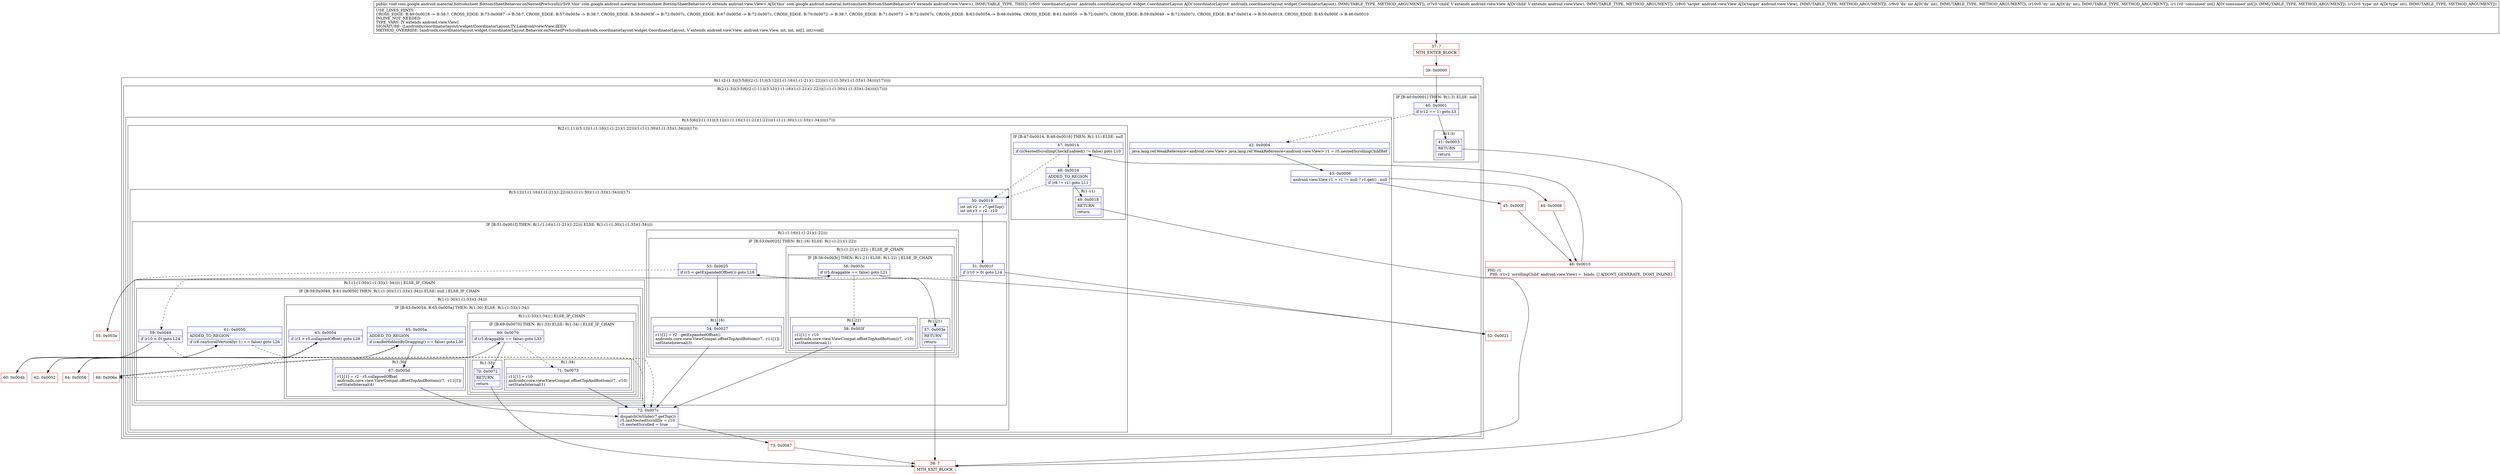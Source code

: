 digraph "CFG forcom.google.android.material.bottomsheet.BottomSheetBehavior.onNestedPreScroll(Landroidx\/coordinatorlayout\/widget\/CoordinatorLayout;Landroid\/view\/View;Landroid\/view\/View;II[II)V" {
subgraph cluster_Region_1841169821 {
label = "R(1:(2:(1:3)|(3:5|6|(2:(1:11)|(3:12|(1:(1:16)(1:(1:21)(1:22)))(1:(1:(1:30)(1:(1:33)(1:34))))|17)))))";
node [shape=record,color=blue];
subgraph cluster_Region_678680618 {
label = "R(2:(1:3)|(3:5|6|(2:(1:11)|(3:12|(1:(1:16)(1:(1:21)(1:22)))(1:(1:(1:30)(1:(1:33)(1:34))))|17))))";
node [shape=record,color=blue];
subgraph cluster_IfRegion_435305659 {
label = "IF [B:40:0x0001] THEN: R(1:3) ELSE: null";
node [shape=record,color=blue];
Node_40 [shape=record,label="{40\:\ 0x0001|if (r12 == 1) goto L3\l}"];
subgraph cluster_Region_1549882869 {
label = "R(1:3)";
node [shape=record,color=blue];
Node_41 [shape=record,label="{41\:\ 0x0003|RETURN\l|return\l}"];
}
}
subgraph cluster_Region_1250454009 {
label = "R(3:5|6|(2:(1:11)|(3:12|(1:(1:16)(1:(1:21)(1:22)))(1:(1:(1:30)(1:(1:33)(1:34))))|17)))";
node [shape=record,color=blue];
Node_42 [shape=record,label="{42\:\ 0x0004|java.lang.ref.WeakReference\<android.view.View\> java.lang.ref.WeakReference\<android.view.View\> r1 = r5.nestedScrollingChildRef\l}"];
Node_43 [shape=record,label="{43\:\ 0x0006|android.view.View r1 = r1 != null ? r1.get() : null\l}"];
subgraph cluster_Region_1097740553 {
label = "R(2:(1:11)|(3:12|(1:(1:16)(1:(1:21)(1:22)))(1:(1:(1:30)(1:(1:33)(1:34))))|17))";
node [shape=record,color=blue];
subgraph cluster_IfRegion_1031898786 {
label = "IF [B:47:0x0014, B:48:0x0016] THEN: R(1:11) ELSE: null";
node [shape=record,color=blue];
Node_47 [shape=record,label="{47\:\ 0x0014|if (isNestedScrollingCheckEnabled() != false) goto L10\l}"];
Node_48 [shape=record,label="{48\:\ 0x0016|ADDED_TO_REGION\l|if (r8 != r1) goto L11\l}"];
subgraph cluster_Region_2003436422 {
label = "R(1:11)";
node [shape=record,color=blue];
Node_49 [shape=record,label="{49\:\ 0x0018|RETURN\l|return\l}"];
}
}
subgraph cluster_Region_1791896975 {
label = "R(3:12|(1:(1:16)(1:(1:21)(1:22)))(1:(1:(1:30)(1:(1:33)(1:34))))|17)";
node [shape=record,color=blue];
Node_50 [shape=record,label="{50\:\ 0x0019|int int r2 = r7.getTop()\lint int r3 = r2 \- r10\l}"];
subgraph cluster_IfRegion_2146823732 {
label = "IF [B:51:0x001f] THEN: R(1:(1:16)(1:(1:21)(1:22))) ELSE: R(1:(1:(1:30)(1:(1:33)(1:34))))";
node [shape=record,color=blue];
Node_51 [shape=record,label="{51\:\ 0x001f|if (r10 \> 0) goto L14\l}"];
subgraph cluster_Region_703451842 {
label = "R(1:(1:16)(1:(1:21)(1:22)))";
node [shape=record,color=blue];
subgraph cluster_IfRegion_1183445227 {
label = "IF [B:53:0x0025] THEN: R(1:16) ELSE: R(1:(1:21)(1:22))";
node [shape=record,color=blue];
Node_53 [shape=record,label="{53\:\ 0x0025|if (r3 \< getExpandedOffset()) goto L16\l}"];
subgraph cluster_Region_2118301118 {
label = "R(1:16)";
node [shape=record,color=blue];
Node_54 [shape=record,label="{54\:\ 0x0027|r11[1] = r2 \- getExpandedOffset()\landroidx.core.view.ViewCompat.offsetTopAndBottom(r7, \-r11[1])\lsetStateInternal(3)\l}"];
}
subgraph cluster_Region_423319695 {
label = "R(1:(1:21)(1:22)) | ELSE_IF_CHAIN\l";
node [shape=record,color=blue];
subgraph cluster_IfRegion_1055526429 {
label = "IF [B:56:0x003c] THEN: R(1:21) ELSE: R(1:22) | ELSE_IF_CHAIN\l";
node [shape=record,color=blue];
Node_56 [shape=record,label="{56\:\ 0x003c|if (r5.draggable == false) goto L21\l}"];
subgraph cluster_Region_1857995706 {
label = "R(1:21)";
node [shape=record,color=blue];
Node_57 [shape=record,label="{57\:\ 0x003e|RETURN\l|return\l}"];
}
subgraph cluster_Region_688023405 {
label = "R(1:22)";
node [shape=record,color=blue];
Node_58 [shape=record,label="{58\:\ 0x003f|r11[1] = r10\landroidx.core.view.ViewCompat.offsetTopAndBottom(r7, \-r10)\lsetStateInternal(1)\l}"];
}
}
}
}
}
subgraph cluster_Region_1790885346 {
label = "R(1:(1:(1:30)(1:(1:33)(1:34)))) | ELSE_IF_CHAIN\l";
node [shape=record,color=blue];
subgraph cluster_IfRegion_72010830 {
label = "IF [B:59:0x0049, B:61:0x0050] THEN: R(1:(1:30)(1:(1:33)(1:34))) ELSE: null | ELSE_IF_CHAIN\l";
node [shape=record,color=blue];
Node_59 [shape=record,label="{59\:\ 0x0049|if (r10 \< 0) goto L24\l}"];
Node_61 [shape=record,label="{61\:\ 0x0050|ADDED_TO_REGION\l|if (r8.canScrollVertically(\-1) == false) goto L26\l}"];
subgraph cluster_Region_485588078 {
label = "R(1:(1:30)(1:(1:33)(1:34)))";
node [shape=record,color=blue];
subgraph cluster_IfRegion_1563434976 {
label = "IF [B:63:0x0054, B:65:0x005a] THEN: R(1:30) ELSE: R(1:(1:33)(1:34))";
node [shape=record,color=blue];
Node_63 [shape=record,label="{63\:\ 0x0054|if (r3 \> r5.collapsedOffset) goto L28\l}"];
Node_65 [shape=record,label="{65\:\ 0x005a|ADDED_TO_REGION\l|if (canBeHiddenByDragging() == false) goto L30\l}"];
subgraph cluster_Region_2005720110 {
label = "R(1:30)";
node [shape=record,color=blue];
Node_67 [shape=record,label="{67\:\ 0x005d|r11[1] = r2 \- r5.collapsedOffset\landroidx.core.view.ViewCompat.offsetTopAndBottom(r7, \-r11[1])\lsetStateInternal(4)\l}"];
}
subgraph cluster_Region_653412754 {
label = "R(1:(1:33)(1:34)) | ELSE_IF_CHAIN\l";
node [shape=record,color=blue];
subgraph cluster_IfRegion_960278787 {
label = "IF [B:69:0x0070] THEN: R(1:33) ELSE: R(1:34) | ELSE_IF_CHAIN\l";
node [shape=record,color=blue];
Node_69 [shape=record,label="{69\:\ 0x0070|if (r5.draggable == false) goto L33\l}"];
subgraph cluster_Region_1799762646 {
label = "R(1:33)";
node [shape=record,color=blue];
Node_70 [shape=record,label="{70\:\ 0x0072|RETURN\l|return\l}"];
}
subgraph cluster_Region_2093167068 {
label = "R(1:34)";
node [shape=record,color=blue];
Node_71 [shape=record,label="{71\:\ 0x0073|r11[1] = r10\landroidx.core.view.ViewCompat.offsetTopAndBottom(r7, \-r10)\lsetStateInternal(1)\l}"];
}
}
}
}
}
}
}
}
Node_72 [shape=record,label="{72\:\ 0x007c|dispatchOnSlide(r7.getTop())\lr5.lastNestedScrollDy = r10\lr5.nestedScrolled = true\l}"];
}
}
}
}
}
Node_37 [shape=record,color=red,label="{37\:\ ?|MTH_ENTER_BLOCK\l}"];
Node_39 [shape=record,color=red,label="{39\:\ 0x0000}"];
Node_38 [shape=record,color=red,label="{38\:\ ?|MTH_EXIT_BLOCK\l}"];
Node_44 [shape=record,color=red,label="{44\:\ 0x0008}"];
Node_46 [shape=record,color=red,label="{46\:\ 0x0010|PHI: r1 \l  PHI: (r1v2 'scrollingChild' android.view.View) =  binds: [] A[DONT_GENERATE, DONT_INLINE]\l}"];
Node_52 [shape=record,color=red,label="{52\:\ 0x0021}"];
Node_73 [shape=record,color=red,label="{73\:\ 0x0087}"];
Node_55 [shape=record,color=red,label="{55\:\ 0x003a}"];
Node_60 [shape=record,color=red,label="{60\:\ 0x004b}"];
Node_62 [shape=record,color=red,label="{62\:\ 0x0052}"];
Node_64 [shape=record,color=red,label="{64\:\ 0x0056}"];
Node_68 [shape=record,color=red,label="{68\:\ 0x006e}"];
Node_45 [shape=record,color=red,label="{45\:\ 0x000f}"];
MethodNode[shape=record,label="{public void com.google.android.material.bottomsheet.BottomSheetBehavior.onNestedPreScroll((r5v0 'this' com.google.android.material.bottomsheet.BottomSheetBehavior\<V extends android.view.View\> A[D('this' com.google.android.material.bottomsheet.BottomSheetBehavior\<V extends android.view.View\>), IMMUTABLE_TYPE, THIS]), (r6v0 'coordinatorLayout' androidx.coordinatorlayout.widget.CoordinatorLayout A[D('coordinatorLayout' androidx.coordinatorlayout.widget.CoordinatorLayout), IMMUTABLE_TYPE, METHOD_ARGUMENT]), (r7v0 'child' V extends android.view.View A[D('child' V extends android.view.View), IMMUTABLE_TYPE, METHOD_ARGUMENT]), (r8v0 'target' android.view.View A[D('target' android.view.View), IMMUTABLE_TYPE, METHOD_ARGUMENT]), (r9v0 'dx' int A[D('dx' int), IMMUTABLE_TYPE, METHOD_ARGUMENT]), (r10v0 'dy' int A[D('dy' int), IMMUTABLE_TYPE, METHOD_ARGUMENT]), (r11v0 'consumed' int[] A[D('consumed' int[]), IMMUTABLE_TYPE, METHOD_ARGUMENT]), (r12v0 'type' int A[D('type' int), IMMUTABLE_TYPE, METHOD_ARGUMENT]))  | USE_LINES_HINTS\lCROSS_EDGE: B:49:0x0018 \-\> B:38:?, CROSS_EDGE: B:73:0x0087 \-\> B:38:?, CROSS_EDGE: B:57:0x003e \-\> B:38:?, CROSS_EDGE: B:58:0x003f \-\> B:72:0x007c, CROSS_EDGE: B:67:0x005d \-\> B:72:0x007c, CROSS_EDGE: B:70:0x0072 \-\> B:38:?, CROSS_EDGE: B:71:0x0073 \-\> B:72:0x007c, CROSS_EDGE: B:63:0x0054 \-\> B:68:0x006e, CROSS_EDGE: B:61:0x0050 \-\> B:72:0x007c, CROSS_EDGE: B:59:0x0049 \-\> B:72:0x007c, CROSS_EDGE: B:47:0x0014 \-\> B:50:0x0019, CROSS_EDGE: B:45:0x000f \-\> B:46:0x0010\lINLINE_NOT_NEEDED\lTYPE_VARS: [V extends android.view.View]\lSIGNATURE: (Landroidx\/coordinatorlayout\/widget\/CoordinatorLayout;TV;Landroid\/view\/View;II[II)V\lMETHOD_OVERRIDE: [androidx.coordinatorlayout.widget.CoordinatorLayout.Behavior.onNestedPreScroll(androidx.coordinatorlayout.widget.CoordinatorLayout, V extends android.view.View, android.view.View, int, int, int[], int):void]\l}"];
MethodNode -> Node_37;Node_40 -> Node_41;
Node_40 -> Node_42[style=dashed];
Node_41 -> Node_38;
Node_42 -> Node_43;
Node_43 -> Node_44;
Node_43 -> Node_45;
Node_47 -> Node_48;
Node_47 -> Node_50[style=dashed];
Node_48 -> Node_49;
Node_48 -> Node_50[style=dashed];
Node_49 -> Node_38;
Node_50 -> Node_51;
Node_51 -> Node_52;
Node_51 -> Node_59[style=dashed];
Node_53 -> Node_54;
Node_53 -> Node_55[style=dashed];
Node_54 -> Node_72;
Node_56 -> Node_57;
Node_56 -> Node_58[style=dashed];
Node_57 -> Node_38;
Node_58 -> Node_72;
Node_59 -> Node_60;
Node_59 -> Node_72[style=dashed];
Node_61 -> Node_62;
Node_61 -> Node_72[style=dashed];
Node_63 -> Node_64;
Node_63 -> Node_68[style=dashed];
Node_65 -> Node_67;
Node_65 -> Node_68[style=dashed];
Node_67 -> Node_72;
Node_69 -> Node_70;
Node_69 -> Node_71[style=dashed];
Node_70 -> Node_38;
Node_71 -> Node_72;
Node_72 -> Node_73;
Node_37 -> Node_39;
Node_39 -> Node_40;
Node_44 -> Node_46;
Node_46 -> Node_47;
Node_52 -> Node_53;
Node_73 -> Node_38;
Node_55 -> Node_56;
Node_60 -> Node_61;
Node_62 -> Node_63;
Node_64 -> Node_65;
Node_68 -> Node_69;
Node_45 -> Node_46;
}

